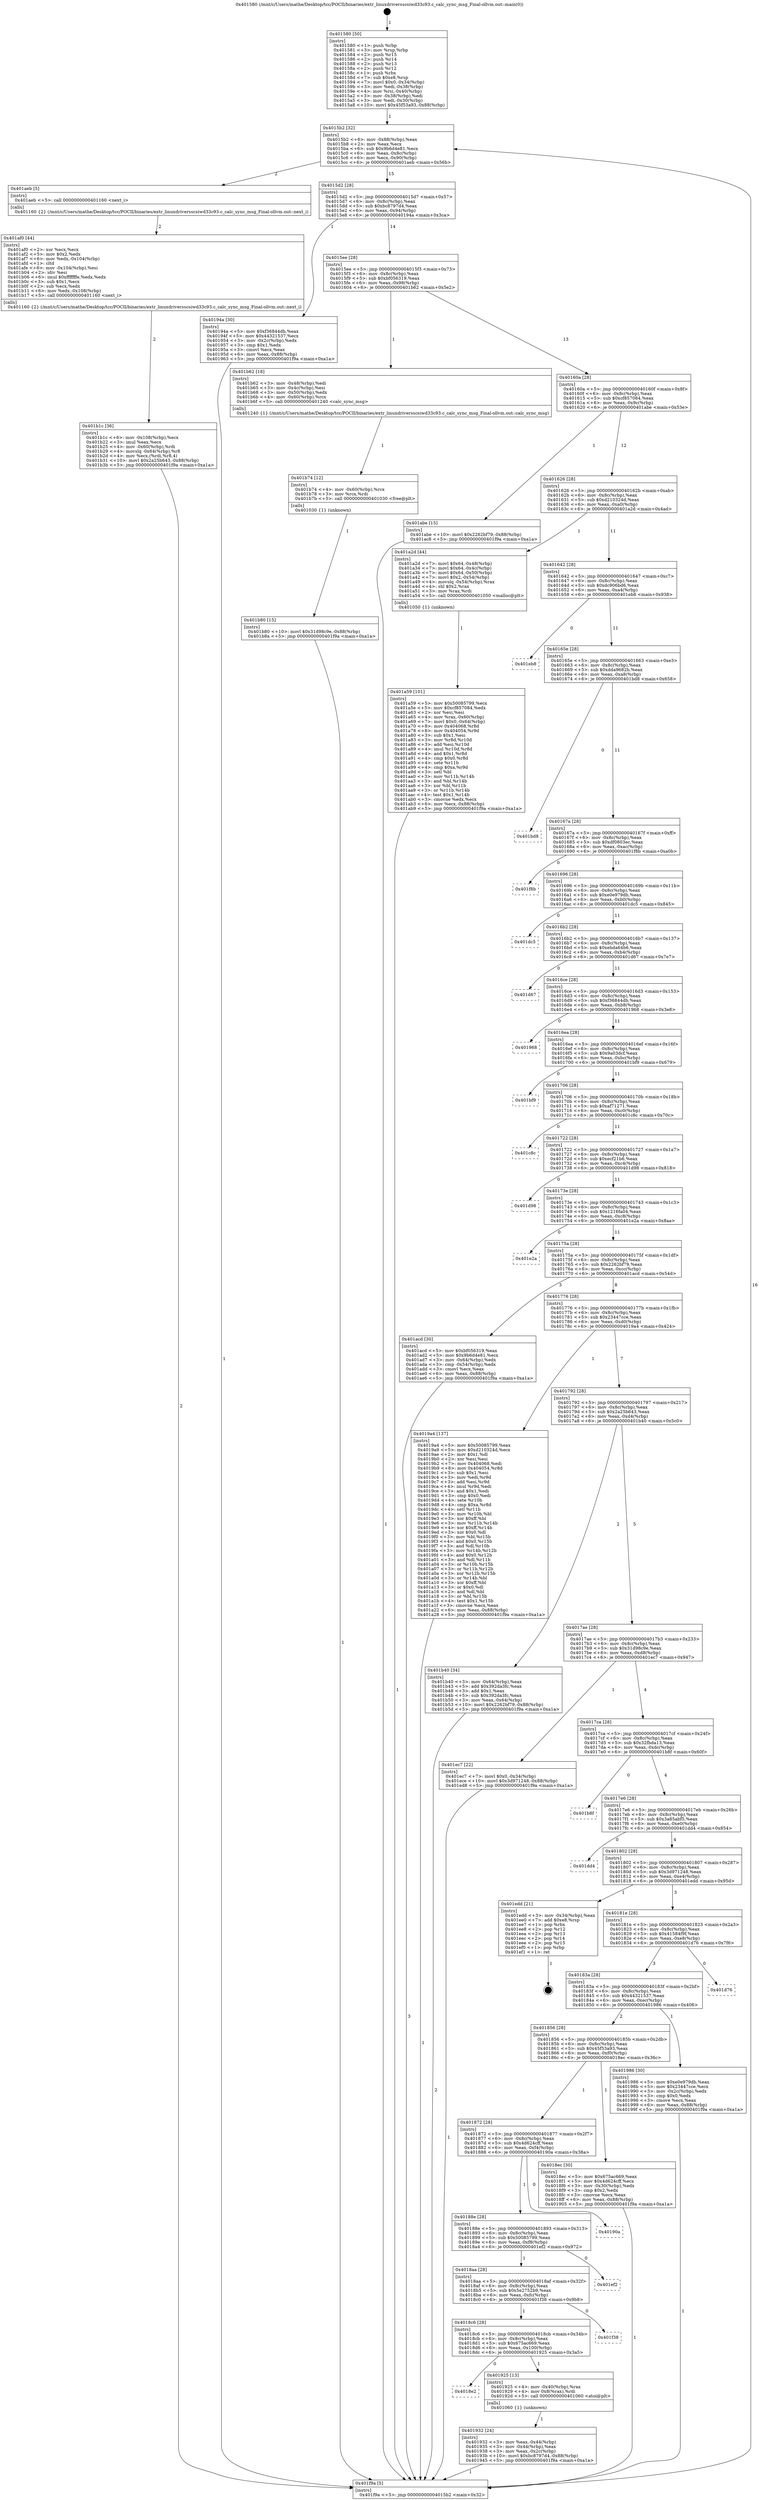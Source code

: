 digraph "0x401580" {
  label = "0x401580 (/mnt/c/Users/mathe/Desktop/tcc/POCII/binaries/extr_linuxdriversscsiwd33c93.c_calc_sync_msg_Final-ollvm.out::main(0))"
  labelloc = "t"
  node[shape=record]

  Entry [label="",width=0.3,height=0.3,shape=circle,fillcolor=black,style=filled]
  "0x4015b2" [label="{
     0x4015b2 [32]\l
     | [instrs]\l
     &nbsp;&nbsp;0x4015b2 \<+6\>: mov -0x88(%rbp),%eax\l
     &nbsp;&nbsp;0x4015b8 \<+2\>: mov %eax,%ecx\l
     &nbsp;&nbsp;0x4015ba \<+6\>: sub $0x9b6d4e81,%ecx\l
     &nbsp;&nbsp;0x4015c0 \<+6\>: mov %eax,-0x8c(%rbp)\l
     &nbsp;&nbsp;0x4015c6 \<+6\>: mov %ecx,-0x90(%rbp)\l
     &nbsp;&nbsp;0x4015cc \<+6\>: je 0000000000401aeb \<main+0x56b\>\l
  }"]
  "0x401aeb" [label="{
     0x401aeb [5]\l
     | [instrs]\l
     &nbsp;&nbsp;0x401aeb \<+5\>: call 0000000000401160 \<next_i\>\l
     | [calls]\l
     &nbsp;&nbsp;0x401160 \{2\} (/mnt/c/Users/mathe/Desktop/tcc/POCII/binaries/extr_linuxdriversscsiwd33c93.c_calc_sync_msg_Final-ollvm.out::next_i)\l
  }"]
  "0x4015d2" [label="{
     0x4015d2 [28]\l
     | [instrs]\l
     &nbsp;&nbsp;0x4015d2 \<+5\>: jmp 00000000004015d7 \<main+0x57\>\l
     &nbsp;&nbsp;0x4015d7 \<+6\>: mov -0x8c(%rbp),%eax\l
     &nbsp;&nbsp;0x4015dd \<+5\>: sub $0xbc8797d4,%eax\l
     &nbsp;&nbsp;0x4015e2 \<+6\>: mov %eax,-0x94(%rbp)\l
     &nbsp;&nbsp;0x4015e8 \<+6\>: je 000000000040194a \<main+0x3ca\>\l
  }"]
  Exit [label="",width=0.3,height=0.3,shape=circle,fillcolor=black,style=filled,peripheries=2]
  "0x40194a" [label="{
     0x40194a [30]\l
     | [instrs]\l
     &nbsp;&nbsp;0x40194a \<+5\>: mov $0xf36844db,%eax\l
     &nbsp;&nbsp;0x40194f \<+5\>: mov $0x44321537,%ecx\l
     &nbsp;&nbsp;0x401954 \<+3\>: mov -0x2c(%rbp),%edx\l
     &nbsp;&nbsp;0x401957 \<+3\>: cmp $0x1,%edx\l
     &nbsp;&nbsp;0x40195a \<+3\>: cmovl %ecx,%eax\l
     &nbsp;&nbsp;0x40195d \<+6\>: mov %eax,-0x88(%rbp)\l
     &nbsp;&nbsp;0x401963 \<+5\>: jmp 0000000000401f9a \<main+0xa1a\>\l
  }"]
  "0x4015ee" [label="{
     0x4015ee [28]\l
     | [instrs]\l
     &nbsp;&nbsp;0x4015ee \<+5\>: jmp 00000000004015f3 \<main+0x73\>\l
     &nbsp;&nbsp;0x4015f3 \<+6\>: mov -0x8c(%rbp),%eax\l
     &nbsp;&nbsp;0x4015f9 \<+5\>: sub $0xbf056319,%eax\l
     &nbsp;&nbsp;0x4015fe \<+6\>: mov %eax,-0x98(%rbp)\l
     &nbsp;&nbsp;0x401604 \<+6\>: je 0000000000401b62 \<main+0x5e2\>\l
  }"]
  "0x401b80" [label="{
     0x401b80 [15]\l
     | [instrs]\l
     &nbsp;&nbsp;0x401b80 \<+10\>: movl $0x31d98c9e,-0x88(%rbp)\l
     &nbsp;&nbsp;0x401b8a \<+5\>: jmp 0000000000401f9a \<main+0xa1a\>\l
  }"]
  "0x401b62" [label="{
     0x401b62 [18]\l
     | [instrs]\l
     &nbsp;&nbsp;0x401b62 \<+3\>: mov -0x48(%rbp),%edi\l
     &nbsp;&nbsp;0x401b65 \<+3\>: mov -0x4c(%rbp),%esi\l
     &nbsp;&nbsp;0x401b68 \<+3\>: mov -0x50(%rbp),%edx\l
     &nbsp;&nbsp;0x401b6b \<+4\>: mov -0x60(%rbp),%rcx\l
     &nbsp;&nbsp;0x401b6f \<+5\>: call 0000000000401240 \<calc_sync_msg\>\l
     | [calls]\l
     &nbsp;&nbsp;0x401240 \{1\} (/mnt/c/Users/mathe/Desktop/tcc/POCII/binaries/extr_linuxdriversscsiwd33c93.c_calc_sync_msg_Final-ollvm.out::calc_sync_msg)\l
  }"]
  "0x40160a" [label="{
     0x40160a [28]\l
     | [instrs]\l
     &nbsp;&nbsp;0x40160a \<+5\>: jmp 000000000040160f \<main+0x8f\>\l
     &nbsp;&nbsp;0x40160f \<+6\>: mov -0x8c(%rbp),%eax\l
     &nbsp;&nbsp;0x401615 \<+5\>: sub $0xcf857084,%eax\l
     &nbsp;&nbsp;0x40161a \<+6\>: mov %eax,-0x9c(%rbp)\l
     &nbsp;&nbsp;0x401620 \<+6\>: je 0000000000401abe \<main+0x53e\>\l
  }"]
  "0x401b74" [label="{
     0x401b74 [12]\l
     | [instrs]\l
     &nbsp;&nbsp;0x401b74 \<+4\>: mov -0x60(%rbp),%rcx\l
     &nbsp;&nbsp;0x401b78 \<+3\>: mov %rcx,%rdi\l
     &nbsp;&nbsp;0x401b7b \<+5\>: call 0000000000401030 \<free@plt\>\l
     | [calls]\l
     &nbsp;&nbsp;0x401030 \{1\} (unknown)\l
  }"]
  "0x401abe" [label="{
     0x401abe [15]\l
     | [instrs]\l
     &nbsp;&nbsp;0x401abe \<+10\>: movl $0x2262bf79,-0x88(%rbp)\l
     &nbsp;&nbsp;0x401ac8 \<+5\>: jmp 0000000000401f9a \<main+0xa1a\>\l
  }"]
  "0x401626" [label="{
     0x401626 [28]\l
     | [instrs]\l
     &nbsp;&nbsp;0x401626 \<+5\>: jmp 000000000040162b \<main+0xab\>\l
     &nbsp;&nbsp;0x40162b \<+6\>: mov -0x8c(%rbp),%eax\l
     &nbsp;&nbsp;0x401631 \<+5\>: sub $0xd210324d,%eax\l
     &nbsp;&nbsp;0x401636 \<+6\>: mov %eax,-0xa0(%rbp)\l
     &nbsp;&nbsp;0x40163c \<+6\>: je 0000000000401a2d \<main+0x4ad\>\l
  }"]
  "0x401b1c" [label="{
     0x401b1c [36]\l
     | [instrs]\l
     &nbsp;&nbsp;0x401b1c \<+6\>: mov -0x108(%rbp),%ecx\l
     &nbsp;&nbsp;0x401b22 \<+3\>: imul %eax,%ecx\l
     &nbsp;&nbsp;0x401b25 \<+4\>: mov -0x60(%rbp),%rdi\l
     &nbsp;&nbsp;0x401b29 \<+4\>: movslq -0x64(%rbp),%r8\l
     &nbsp;&nbsp;0x401b2d \<+4\>: mov %ecx,(%rdi,%r8,4)\l
     &nbsp;&nbsp;0x401b31 \<+10\>: movl $0x2a25b643,-0x88(%rbp)\l
     &nbsp;&nbsp;0x401b3b \<+5\>: jmp 0000000000401f9a \<main+0xa1a\>\l
  }"]
  "0x401a2d" [label="{
     0x401a2d [44]\l
     | [instrs]\l
     &nbsp;&nbsp;0x401a2d \<+7\>: movl $0x64,-0x48(%rbp)\l
     &nbsp;&nbsp;0x401a34 \<+7\>: movl $0x64,-0x4c(%rbp)\l
     &nbsp;&nbsp;0x401a3b \<+7\>: movl $0x64,-0x50(%rbp)\l
     &nbsp;&nbsp;0x401a42 \<+7\>: movl $0x2,-0x54(%rbp)\l
     &nbsp;&nbsp;0x401a49 \<+4\>: movslq -0x54(%rbp),%rax\l
     &nbsp;&nbsp;0x401a4d \<+4\>: shl $0x2,%rax\l
     &nbsp;&nbsp;0x401a51 \<+3\>: mov %rax,%rdi\l
     &nbsp;&nbsp;0x401a54 \<+5\>: call 0000000000401050 \<malloc@plt\>\l
     | [calls]\l
     &nbsp;&nbsp;0x401050 \{1\} (unknown)\l
  }"]
  "0x401642" [label="{
     0x401642 [28]\l
     | [instrs]\l
     &nbsp;&nbsp;0x401642 \<+5\>: jmp 0000000000401647 \<main+0xc7\>\l
     &nbsp;&nbsp;0x401647 \<+6\>: mov -0x8c(%rbp),%eax\l
     &nbsp;&nbsp;0x40164d \<+5\>: sub $0xdc906bd6,%eax\l
     &nbsp;&nbsp;0x401652 \<+6\>: mov %eax,-0xa4(%rbp)\l
     &nbsp;&nbsp;0x401658 \<+6\>: je 0000000000401eb8 \<main+0x938\>\l
  }"]
  "0x401af0" [label="{
     0x401af0 [44]\l
     | [instrs]\l
     &nbsp;&nbsp;0x401af0 \<+2\>: xor %ecx,%ecx\l
     &nbsp;&nbsp;0x401af2 \<+5\>: mov $0x2,%edx\l
     &nbsp;&nbsp;0x401af7 \<+6\>: mov %edx,-0x104(%rbp)\l
     &nbsp;&nbsp;0x401afd \<+1\>: cltd\l
     &nbsp;&nbsp;0x401afe \<+6\>: mov -0x104(%rbp),%esi\l
     &nbsp;&nbsp;0x401b04 \<+2\>: idiv %esi\l
     &nbsp;&nbsp;0x401b06 \<+6\>: imul $0xfffffffe,%edx,%edx\l
     &nbsp;&nbsp;0x401b0c \<+3\>: sub $0x1,%ecx\l
     &nbsp;&nbsp;0x401b0f \<+2\>: sub %ecx,%edx\l
     &nbsp;&nbsp;0x401b11 \<+6\>: mov %edx,-0x108(%rbp)\l
     &nbsp;&nbsp;0x401b17 \<+5\>: call 0000000000401160 \<next_i\>\l
     | [calls]\l
     &nbsp;&nbsp;0x401160 \{2\} (/mnt/c/Users/mathe/Desktop/tcc/POCII/binaries/extr_linuxdriversscsiwd33c93.c_calc_sync_msg_Final-ollvm.out::next_i)\l
  }"]
  "0x401eb8" [label="{
     0x401eb8\l
  }", style=dashed]
  "0x40165e" [label="{
     0x40165e [28]\l
     | [instrs]\l
     &nbsp;&nbsp;0x40165e \<+5\>: jmp 0000000000401663 \<main+0xe3\>\l
     &nbsp;&nbsp;0x401663 \<+6\>: mov -0x8c(%rbp),%eax\l
     &nbsp;&nbsp;0x401669 \<+5\>: sub $0xdda9682b,%eax\l
     &nbsp;&nbsp;0x40166e \<+6\>: mov %eax,-0xa8(%rbp)\l
     &nbsp;&nbsp;0x401674 \<+6\>: je 0000000000401bd8 \<main+0x658\>\l
  }"]
  "0x401a59" [label="{
     0x401a59 [101]\l
     | [instrs]\l
     &nbsp;&nbsp;0x401a59 \<+5\>: mov $0x50085799,%ecx\l
     &nbsp;&nbsp;0x401a5e \<+5\>: mov $0xcf857084,%edx\l
     &nbsp;&nbsp;0x401a63 \<+2\>: xor %esi,%esi\l
     &nbsp;&nbsp;0x401a65 \<+4\>: mov %rax,-0x60(%rbp)\l
     &nbsp;&nbsp;0x401a69 \<+7\>: movl $0x0,-0x64(%rbp)\l
     &nbsp;&nbsp;0x401a70 \<+8\>: mov 0x404068,%r8d\l
     &nbsp;&nbsp;0x401a78 \<+8\>: mov 0x404054,%r9d\l
     &nbsp;&nbsp;0x401a80 \<+3\>: sub $0x1,%esi\l
     &nbsp;&nbsp;0x401a83 \<+3\>: mov %r8d,%r10d\l
     &nbsp;&nbsp;0x401a86 \<+3\>: add %esi,%r10d\l
     &nbsp;&nbsp;0x401a89 \<+4\>: imul %r10d,%r8d\l
     &nbsp;&nbsp;0x401a8d \<+4\>: and $0x1,%r8d\l
     &nbsp;&nbsp;0x401a91 \<+4\>: cmp $0x0,%r8d\l
     &nbsp;&nbsp;0x401a95 \<+4\>: sete %r11b\l
     &nbsp;&nbsp;0x401a99 \<+4\>: cmp $0xa,%r9d\l
     &nbsp;&nbsp;0x401a9d \<+3\>: setl %bl\l
     &nbsp;&nbsp;0x401aa0 \<+3\>: mov %r11b,%r14b\l
     &nbsp;&nbsp;0x401aa3 \<+3\>: and %bl,%r14b\l
     &nbsp;&nbsp;0x401aa6 \<+3\>: xor %bl,%r11b\l
     &nbsp;&nbsp;0x401aa9 \<+3\>: or %r11b,%r14b\l
     &nbsp;&nbsp;0x401aac \<+4\>: test $0x1,%r14b\l
     &nbsp;&nbsp;0x401ab0 \<+3\>: cmovne %edx,%ecx\l
     &nbsp;&nbsp;0x401ab3 \<+6\>: mov %ecx,-0x88(%rbp)\l
     &nbsp;&nbsp;0x401ab9 \<+5\>: jmp 0000000000401f9a \<main+0xa1a\>\l
  }"]
  "0x401bd8" [label="{
     0x401bd8\l
  }", style=dashed]
  "0x40167a" [label="{
     0x40167a [28]\l
     | [instrs]\l
     &nbsp;&nbsp;0x40167a \<+5\>: jmp 000000000040167f \<main+0xff\>\l
     &nbsp;&nbsp;0x40167f \<+6\>: mov -0x8c(%rbp),%eax\l
     &nbsp;&nbsp;0x401685 \<+5\>: sub $0xdf0803ec,%eax\l
     &nbsp;&nbsp;0x40168a \<+6\>: mov %eax,-0xac(%rbp)\l
     &nbsp;&nbsp;0x401690 \<+6\>: je 0000000000401f8b \<main+0xa0b\>\l
  }"]
  "0x401932" [label="{
     0x401932 [24]\l
     | [instrs]\l
     &nbsp;&nbsp;0x401932 \<+3\>: mov %eax,-0x44(%rbp)\l
     &nbsp;&nbsp;0x401935 \<+3\>: mov -0x44(%rbp),%eax\l
     &nbsp;&nbsp;0x401938 \<+3\>: mov %eax,-0x2c(%rbp)\l
     &nbsp;&nbsp;0x40193b \<+10\>: movl $0xbc8797d4,-0x88(%rbp)\l
     &nbsp;&nbsp;0x401945 \<+5\>: jmp 0000000000401f9a \<main+0xa1a\>\l
  }"]
  "0x401f8b" [label="{
     0x401f8b\l
  }", style=dashed]
  "0x401696" [label="{
     0x401696 [28]\l
     | [instrs]\l
     &nbsp;&nbsp;0x401696 \<+5\>: jmp 000000000040169b \<main+0x11b\>\l
     &nbsp;&nbsp;0x40169b \<+6\>: mov -0x8c(%rbp),%eax\l
     &nbsp;&nbsp;0x4016a1 \<+5\>: sub $0xe0e979db,%eax\l
     &nbsp;&nbsp;0x4016a6 \<+6\>: mov %eax,-0xb0(%rbp)\l
     &nbsp;&nbsp;0x4016ac \<+6\>: je 0000000000401dc5 \<main+0x845\>\l
  }"]
  "0x4018e2" [label="{
     0x4018e2\l
  }", style=dashed]
  "0x401dc5" [label="{
     0x401dc5\l
  }", style=dashed]
  "0x4016b2" [label="{
     0x4016b2 [28]\l
     | [instrs]\l
     &nbsp;&nbsp;0x4016b2 \<+5\>: jmp 00000000004016b7 \<main+0x137\>\l
     &nbsp;&nbsp;0x4016b7 \<+6\>: mov -0x8c(%rbp),%eax\l
     &nbsp;&nbsp;0x4016bd \<+5\>: sub $0xebda64b6,%eax\l
     &nbsp;&nbsp;0x4016c2 \<+6\>: mov %eax,-0xb4(%rbp)\l
     &nbsp;&nbsp;0x4016c8 \<+6\>: je 0000000000401d67 \<main+0x7e7\>\l
  }"]
  "0x401925" [label="{
     0x401925 [13]\l
     | [instrs]\l
     &nbsp;&nbsp;0x401925 \<+4\>: mov -0x40(%rbp),%rax\l
     &nbsp;&nbsp;0x401929 \<+4\>: mov 0x8(%rax),%rdi\l
     &nbsp;&nbsp;0x40192d \<+5\>: call 0000000000401060 \<atoi@plt\>\l
     | [calls]\l
     &nbsp;&nbsp;0x401060 \{1\} (unknown)\l
  }"]
  "0x401d67" [label="{
     0x401d67\l
  }", style=dashed]
  "0x4016ce" [label="{
     0x4016ce [28]\l
     | [instrs]\l
     &nbsp;&nbsp;0x4016ce \<+5\>: jmp 00000000004016d3 \<main+0x153\>\l
     &nbsp;&nbsp;0x4016d3 \<+6\>: mov -0x8c(%rbp),%eax\l
     &nbsp;&nbsp;0x4016d9 \<+5\>: sub $0xf36844db,%eax\l
     &nbsp;&nbsp;0x4016de \<+6\>: mov %eax,-0xb8(%rbp)\l
     &nbsp;&nbsp;0x4016e4 \<+6\>: je 0000000000401968 \<main+0x3e8\>\l
  }"]
  "0x4018c6" [label="{
     0x4018c6 [28]\l
     | [instrs]\l
     &nbsp;&nbsp;0x4018c6 \<+5\>: jmp 00000000004018cb \<main+0x34b\>\l
     &nbsp;&nbsp;0x4018cb \<+6\>: mov -0x8c(%rbp),%eax\l
     &nbsp;&nbsp;0x4018d1 \<+5\>: sub $0x675ac669,%eax\l
     &nbsp;&nbsp;0x4018d6 \<+6\>: mov %eax,-0x100(%rbp)\l
     &nbsp;&nbsp;0x4018dc \<+6\>: je 0000000000401925 \<main+0x3a5\>\l
  }"]
  "0x401968" [label="{
     0x401968\l
  }", style=dashed]
  "0x4016ea" [label="{
     0x4016ea [28]\l
     | [instrs]\l
     &nbsp;&nbsp;0x4016ea \<+5\>: jmp 00000000004016ef \<main+0x16f\>\l
     &nbsp;&nbsp;0x4016ef \<+6\>: mov -0x8c(%rbp),%eax\l
     &nbsp;&nbsp;0x4016f5 \<+5\>: sub $0x9a03dcf,%eax\l
     &nbsp;&nbsp;0x4016fa \<+6\>: mov %eax,-0xbc(%rbp)\l
     &nbsp;&nbsp;0x401700 \<+6\>: je 0000000000401bf9 \<main+0x679\>\l
  }"]
  "0x401f38" [label="{
     0x401f38\l
  }", style=dashed]
  "0x401bf9" [label="{
     0x401bf9\l
  }", style=dashed]
  "0x401706" [label="{
     0x401706 [28]\l
     | [instrs]\l
     &nbsp;&nbsp;0x401706 \<+5\>: jmp 000000000040170b \<main+0x18b\>\l
     &nbsp;&nbsp;0x40170b \<+6\>: mov -0x8c(%rbp),%eax\l
     &nbsp;&nbsp;0x401711 \<+5\>: sub $0xaf71271,%eax\l
     &nbsp;&nbsp;0x401716 \<+6\>: mov %eax,-0xc0(%rbp)\l
     &nbsp;&nbsp;0x40171c \<+6\>: je 0000000000401c8c \<main+0x70c\>\l
  }"]
  "0x4018aa" [label="{
     0x4018aa [28]\l
     | [instrs]\l
     &nbsp;&nbsp;0x4018aa \<+5\>: jmp 00000000004018af \<main+0x32f\>\l
     &nbsp;&nbsp;0x4018af \<+6\>: mov -0x8c(%rbp),%eax\l
     &nbsp;&nbsp;0x4018b5 \<+5\>: sub $0x5e2752b9,%eax\l
     &nbsp;&nbsp;0x4018ba \<+6\>: mov %eax,-0xfc(%rbp)\l
     &nbsp;&nbsp;0x4018c0 \<+6\>: je 0000000000401f38 \<main+0x9b8\>\l
  }"]
  "0x401c8c" [label="{
     0x401c8c\l
  }", style=dashed]
  "0x401722" [label="{
     0x401722 [28]\l
     | [instrs]\l
     &nbsp;&nbsp;0x401722 \<+5\>: jmp 0000000000401727 \<main+0x1a7\>\l
     &nbsp;&nbsp;0x401727 \<+6\>: mov -0x8c(%rbp),%eax\l
     &nbsp;&nbsp;0x40172d \<+5\>: sub $0xecf21b6,%eax\l
     &nbsp;&nbsp;0x401732 \<+6\>: mov %eax,-0xc4(%rbp)\l
     &nbsp;&nbsp;0x401738 \<+6\>: je 0000000000401d98 \<main+0x818\>\l
  }"]
  "0x401ef2" [label="{
     0x401ef2\l
  }", style=dashed]
  "0x401d98" [label="{
     0x401d98\l
  }", style=dashed]
  "0x40173e" [label="{
     0x40173e [28]\l
     | [instrs]\l
     &nbsp;&nbsp;0x40173e \<+5\>: jmp 0000000000401743 \<main+0x1c3\>\l
     &nbsp;&nbsp;0x401743 \<+6\>: mov -0x8c(%rbp),%eax\l
     &nbsp;&nbsp;0x401749 \<+5\>: sub $0x1216fa04,%eax\l
     &nbsp;&nbsp;0x40174e \<+6\>: mov %eax,-0xc8(%rbp)\l
     &nbsp;&nbsp;0x401754 \<+6\>: je 0000000000401e2a \<main+0x8aa\>\l
  }"]
  "0x40188e" [label="{
     0x40188e [28]\l
     | [instrs]\l
     &nbsp;&nbsp;0x40188e \<+5\>: jmp 0000000000401893 \<main+0x313\>\l
     &nbsp;&nbsp;0x401893 \<+6\>: mov -0x8c(%rbp),%eax\l
     &nbsp;&nbsp;0x401899 \<+5\>: sub $0x50085799,%eax\l
     &nbsp;&nbsp;0x40189e \<+6\>: mov %eax,-0xf8(%rbp)\l
     &nbsp;&nbsp;0x4018a4 \<+6\>: je 0000000000401ef2 \<main+0x972\>\l
  }"]
  "0x401e2a" [label="{
     0x401e2a\l
  }", style=dashed]
  "0x40175a" [label="{
     0x40175a [28]\l
     | [instrs]\l
     &nbsp;&nbsp;0x40175a \<+5\>: jmp 000000000040175f \<main+0x1df\>\l
     &nbsp;&nbsp;0x40175f \<+6\>: mov -0x8c(%rbp),%eax\l
     &nbsp;&nbsp;0x401765 \<+5\>: sub $0x2262bf79,%eax\l
     &nbsp;&nbsp;0x40176a \<+6\>: mov %eax,-0xcc(%rbp)\l
     &nbsp;&nbsp;0x401770 \<+6\>: je 0000000000401acd \<main+0x54d\>\l
  }"]
  "0x40190a" [label="{
     0x40190a\l
  }", style=dashed]
  "0x401acd" [label="{
     0x401acd [30]\l
     | [instrs]\l
     &nbsp;&nbsp;0x401acd \<+5\>: mov $0xbf056319,%eax\l
     &nbsp;&nbsp;0x401ad2 \<+5\>: mov $0x9b6d4e81,%ecx\l
     &nbsp;&nbsp;0x401ad7 \<+3\>: mov -0x64(%rbp),%edx\l
     &nbsp;&nbsp;0x401ada \<+3\>: cmp -0x54(%rbp),%edx\l
     &nbsp;&nbsp;0x401add \<+3\>: cmovl %ecx,%eax\l
     &nbsp;&nbsp;0x401ae0 \<+6\>: mov %eax,-0x88(%rbp)\l
     &nbsp;&nbsp;0x401ae6 \<+5\>: jmp 0000000000401f9a \<main+0xa1a\>\l
  }"]
  "0x401776" [label="{
     0x401776 [28]\l
     | [instrs]\l
     &nbsp;&nbsp;0x401776 \<+5\>: jmp 000000000040177b \<main+0x1fb\>\l
     &nbsp;&nbsp;0x40177b \<+6\>: mov -0x8c(%rbp),%eax\l
     &nbsp;&nbsp;0x401781 \<+5\>: sub $0x23447cce,%eax\l
     &nbsp;&nbsp;0x401786 \<+6\>: mov %eax,-0xd0(%rbp)\l
     &nbsp;&nbsp;0x40178c \<+6\>: je 00000000004019a4 \<main+0x424\>\l
  }"]
  "0x401580" [label="{
     0x401580 [50]\l
     | [instrs]\l
     &nbsp;&nbsp;0x401580 \<+1\>: push %rbp\l
     &nbsp;&nbsp;0x401581 \<+3\>: mov %rsp,%rbp\l
     &nbsp;&nbsp;0x401584 \<+2\>: push %r15\l
     &nbsp;&nbsp;0x401586 \<+2\>: push %r14\l
     &nbsp;&nbsp;0x401588 \<+2\>: push %r13\l
     &nbsp;&nbsp;0x40158a \<+2\>: push %r12\l
     &nbsp;&nbsp;0x40158c \<+1\>: push %rbx\l
     &nbsp;&nbsp;0x40158d \<+7\>: sub $0xe8,%rsp\l
     &nbsp;&nbsp;0x401594 \<+7\>: movl $0x0,-0x34(%rbp)\l
     &nbsp;&nbsp;0x40159b \<+3\>: mov %edi,-0x38(%rbp)\l
     &nbsp;&nbsp;0x40159e \<+4\>: mov %rsi,-0x40(%rbp)\l
     &nbsp;&nbsp;0x4015a2 \<+3\>: mov -0x38(%rbp),%edi\l
     &nbsp;&nbsp;0x4015a5 \<+3\>: mov %edi,-0x30(%rbp)\l
     &nbsp;&nbsp;0x4015a8 \<+10\>: movl $0x45f53a93,-0x88(%rbp)\l
  }"]
  "0x4019a4" [label="{
     0x4019a4 [137]\l
     | [instrs]\l
     &nbsp;&nbsp;0x4019a4 \<+5\>: mov $0x50085799,%eax\l
     &nbsp;&nbsp;0x4019a9 \<+5\>: mov $0xd210324d,%ecx\l
     &nbsp;&nbsp;0x4019ae \<+2\>: mov $0x1,%dl\l
     &nbsp;&nbsp;0x4019b0 \<+2\>: xor %esi,%esi\l
     &nbsp;&nbsp;0x4019b2 \<+7\>: mov 0x404068,%edi\l
     &nbsp;&nbsp;0x4019b9 \<+8\>: mov 0x404054,%r8d\l
     &nbsp;&nbsp;0x4019c1 \<+3\>: sub $0x1,%esi\l
     &nbsp;&nbsp;0x4019c4 \<+3\>: mov %edi,%r9d\l
     &nbsp;&nbsp;0x4019c7 \<+3\>: add %esi,%r9d\l
     &nbsp;&nbsp;0x4019ca \<+4\>: imul %r9d,%edi\l
     &nbsp;&nbsp;0x4019ce \<+3\>: and $0x1,%edi\l
     &nbsp;&nbsp;0x4019d1 \<+3\>: cmp $0x0,%edi\l
     &nbsp;&nbsp;0x4019d4 \<+4\>: sete %r10b\l
     &nbsp;&nbsp;0x4019d8 \<+4\>: cmp $0xa,%r8d\l
     &nbsp;&nbsp;0x4019dc \<+4\>: setl %r11b\l
     &nbsp;&nbsp;0x4019e0 \<+3\>: mov %r10b,%bl\l
     &nbsp;&nbsp;0x4019e3 \<+3\>: xor $0xff,%bl\l
     &nbsp;&nbsp;0x4019e6 \<+3\>: mov %r11b,%r14b\l
     &nbsp;&nbsp;0x4019e9 \<+4\>: xor $0xff,%r14b\l
     &nbsp;&nbsp;0x4019ed \<+3\>: xor $0x0,%dl\l
     &nbsp;&nbsp;0x4019f0 \<+3\>: mov %bl,%r15b\l
     &nbsp;&nbsp;0x4019f3 \<+4\>: and $0x0,%r15b\l
     &nbsp;&nbsp;0x4019f7 \<+3\>: and %dl,%r10b\l
     &nbsp;&nbsp;0x4019fa \<+3\>: mov %r14b,%r12b\l
     &nbsp;&nbsp;0x4019fd \<+4\>: and $0x0,%r12b\l
     &nbsp;&nbsp;0x401a01 \<+3\>: and %dl,%r11b\l
     &nbsp;&nbsp;0x401a04 \<+3\>: or %r10b,%r15b\l
     &nbsp;&nbsp;0x401a07 \<+3\>: or %r11b,%r12b\l
     &nbsp;&nbsp;0x401a0a \<+3\>: xor %r12b,%r15b\l
     &nbsp;&nbsp;0x401a0d \<+3\>: or %r14b,%bl\l
     &nbsp;&nbsp;0x401a10 \<+3\>: xor $0xff,%bl\l
     &nbsp;&nbsp;0x401a13 \<+3\>: or $0x0,%dl\l
     &nbsp;&nbsp;0x401a16 \<+2\>: and %dl,%bl\l
     &nbsp;&nbsp;0x401a18 \<+3\>: or %bl,%r15b\l
     &nbsp;&nbsp;0x401a1b \<+4\>: test $0x1,%r15b\l
     &nbsp;&nbsp;0x401a1f \<+3\>: cmovne %ecx,%eax\l
     &nbsp;&nbsp;0x401a22 \<+6\>: mov %eax,-0x88(%rbp)\l
     &nbsp;&nbsp;0x401a28 \<+5\>: jmp 0000000000401f9a \<main+0xa1a\>\l
  }"]
  "0x401792" [label="{
     0x401792 [28]\l
     | [instrs]\l
     &nbsp;&nbsp;0x401792 \<+5\>: jmp 0000000000401797 \<main+0x217\>\l
     &nbsp;&nbsp;0x401797 \<+6\>: mov -0x8c(%rbp),%eax\l
     &nbsp;&nbsp;0x40179d \<+5\>: sub $0x2a25b643,%eax\l
     &nbsp;&nbsp;0x4017a2 \<+6\>: mov %eax,-0xd4(%rbp)\l
     &nbsp;&nbsp;0x4017a8 \<+6\>: je 0000000000401b40 \<main+0x5c0\>\l
  }"]
  "0x401f9a" [label="{
     0x401f9a [5]\l
     | [instrs]\l
     &nbsp;&nbsp;0x401f9a \<+5\>: jmp 00000000004015b2 \<main+0x32\>\l
  }"]
  "0x401b40" [label="{
     0x401b40 [34]\l
     | [instrs]\l
     &nbsp;&nbsp;0x401b40 \<+3\>: mov -0x64(%rbp),%eax\l
     &nbsp;&nbsp;0x401b43 \<+5\>: add $0x392da3fc,%eax\l
     &nbsp;&nbsp;0x401b48 \<+3\>: add $0x1,%eax\l
     &nbsp;&nbsp;0x401b4b \<+5\>: sub $0x392da3fc,%eax\l
     &nbsp;&nbsp;0x401b50 \<+3\>: mov %eax,-0x64(%rbp)\l
     &nbsp;&nbsp;0x401b53 \<+10\>: movl $0x2262bf79,-0x88(%rbp)\l
     &nbsp;&nbsp;0x401b5d \<+5\>: jmp 0000000000401f9a \<main+0xa1a\>\l
  }"]
  "0x4017ae" [label="{
     0x4017ae [28]\l
     | [instrs]\l
     &nbsp;&nbsp;0x4017ae \<+5\>: jmp 00000000004017b3 \<main+0x233\>\l
     &nbsp;&nbsp;0x4017b3 \<+6\>: mov -0x8c(%rbp),%eax\l
     &nbsp;&nbsp;0x4017b9 \<+5\>: sub $0x31d98c9e,%eax\l
     &nbsp;&nbsp;0x4017be \<+6\>: mov %eax,-0xd8(%rbp)\l
     &nbsp;&nbsp;0x4017c4 \<+6\>: je 0000000000401ec7 \<main+0x947\>\l
  }"]
  "0x401872" [label="{
     0x401872 [28]\l
     | [instrs]\l
     &nbsp;&nbsp;0x401872 \<+5\>: jmp 0000000000401877 \<main+0x2f7\>\l
     &nbsp;&nbsp;0x401877 \<+6\>: mov -0x8c(%rbp),%eax\l
     &nbsp;&nbsp;0x40187d \<+5\>: sub $0x4d624cff,%eax\l
     &nbsp;&nbsp;0x401882 \<+6\>: mov %eax,-0xf4(%rbp)\l
     &nbsp;&nbsp;0x401888 \<+6\>: je 000000000040190a \<main+0x38a\>\l
  }"]
  "0x401ec7" [label="{
     0x401ec7 [22]\l
     | [instrs]\l
     &nbsp;&nbsp;0x401ec7 \<+7\>: movl $0x0,-0x34(%rbp)\l
     &nbsp;&nbsp;0x401ece \<+10\>: movl $0x3d971248,-0x88(%rbp)\l
     &nbsp;&nbsp;0x401ed8 \<+5\>: jmp 0000000000401f9a \<main+0xa1a\>\l
  }"]
  "0x4017ca" [label="{
     0x4017ca [28]\l
     | [instrs]\l
     &nbsp;&nbsp;0x4017ca \<+5\>: jmp 00000000004017cf \<main+0x24f\>\l
     &nbsp;&nbsp;0x4017cf \<+6\>: mov -0x8c(%rbp),%eax\l
     &nbsp;&nbsp;0x4017d5 \<+5\>: sub $0x32fbda13,%eax\l
     &nbsp;&nbsp;0x4017da \<+6\>: mov %eax,-0xdc(%rbp)\l
     &nbsp;&nbsp;0x4017e0 \<+6\>: je 0000000000401b8f \<main+0x60f\>\l
  }"]
  "0x4018ec" [label="{
     0x4018ec [30]\l
     | [instrs]\l
     &nbsp;&nbsp;0x4018ec \<+5\>: mov $0x675ac669,%eax\l
     &nbsp;&nbsp;0x4018f1 \<+5\>: mov $0x4d624cff,%ecx\l
     &nbsp;&nbsp;0x4018f6 \<+3\>: mov -0x30(%rbp),%edx\l
     &nbsp;&nbsp;0x4018f9 \<+3\>: cmp $0x2,%edx\l
     &nbsp;&nbsp;0x4018fc \<+3\>: cmovne %ecx,%eax\l
     &nbsp;&nbsp;0x4018ff \<+6\>: mov %eax,-0x88(%rbp)\l
     &nbsp;&nbsp;0x401905 \<+5\>: jmp 0000000000401f9a \<main+0xa1a\>\l
  }"]
  "0x401b8f" [label="{
     0x401b8f\l
  }", style=dashed]
  "0x4017e6" [label="{
     0x4017e6 [28]\l
     | [instrs]\l
     &nbsp;&nbsp;0x4017e6 \<+5\>: jmp 00000000004017eb \<main+0x26b\>\l
     &nbsp;&nbsp;0x4017eb \<+6\>: mov -0x8c(%rbp),%eax\l
     &nbsp;&nbsp;0x4017f1 \<+5\>: sub $0x3a85abf5,%eax\l
     &nbsp;&nbsp;0x4017f6 \<+6\>: mov %eax,-0xe0(%rbp)\l
     &nbsp;&nbsp;0x4017fc \<+6\>: je 0000000000401dd4 \<main+0x854\>\l
  }"]
  "0x401856" [label="{
     0x401856 [28]\l
     | [instrs]\l
     &nbsp;&nbsp;0x401856 \<+5\>: jmp 000000000040185b \<main+0x2db\>\l
     &nbsp;&nbsp;0x40185b \<+6\>: mov -0x8c(%rbp),%eax\l
     &nbsp;&nbsp;0x401861 \<+5\>: sub $0x45f53a93,%eax\l
     &nbsp;&nbsp;0x401866 \<+6\>: mov %eax,-0xf0(%rbp)\l
     &nbsp;&nbsp;0x40186c \<+6\>: je 00000000004018ec \<main+0x36c\>\l
  }"]
  "0x401dd4" [label="{
     0x401dd4\l
  }", style=dashed]
  "0x401802" [label="{
     0x401802 [28]\l
     | [instrs]\l
     &nbsp;&nbsp;0x401802 \<+5\>: jmp 0000000000401807 \<main+0x287\>\l
     &nbsp;&nbsp;0x401807 \<+6\>: mov -0x8c(%rbp),%eax\l
     &nbsp;&nbsp;0x40180d \<+5\>: sub $0x3d971248,%eax\l
     &nbsp;&nbsp;0x401812 \<+6\>: mov %eax,-0xe4(%rbp)\l
     &nbsp;&nbsp;0x401818 \<+6\>: je 0000000000401edd \<main+0x95d\>\l
  }"]
  "0x401986" [label="{
     0x401986 [30]\l
     | [instrs]\l
     &nbsp;&nbsp;0x401986 \<+5\>: mov $0xe0e979db,%eax\l
     &nbsp;&nbsp;0x40198b \<+5\>: mov $0x23447cce,%ecx\l
     &nbsp;&nbsp;0x401990 \<+3\>: mov -0x2c(%rbp),%edx\l
     &nbsp;&nbsp;0x401993 \<+3\>: cmp $0x0,%edx\l
     &nbsp;&nbsp;0x401996 \<+3\>: cmove %ecx,%eax\l
     &nbsp;&nbsp;0x401999 \<+6\>: mov %eax,-0x88(%rbp)\l
     &nbsp;&nbsp;0x40199f \<+5\>: jmp 0000000000401f9a \<main+0xa1a\>\l
  }"]
  "0x401edd" [label="{
     0x401edd [21]\l
     | [instrs]\l
     &nbsp;&nbsp;0x401edd \<+3\>: mov -0x34(%rbp),%eax\l
     &nbsp;&nbsp;0x401ee0 \<+7\>: add $0xe8,%rsp\l
     &nbsp;&nbsp;0x401ee7 \<+1\>: pop %rbx\l
     &nbsp;&nbsp;0x401ee8 \<+2\>: pop %r12\l
     &nbsp;&nbsp;0x401eea \<+2\>: pop %r13\l
     &nbsp;&nbsp;0x401eec \<+2\>: pop %r14\l
     &nbsp;&nbsp;0x401eee \<+2\>: pop %r15\l
     &nbsp;&nbsp;0x401ef0 \<+1\>: pop %rbp\l
     &nbsp;&nbsp;0x401ef1 \<+1\>: ret\l
  }"]
  "0x40181e" [label="{
     0x40181e [28]\l
     | [instrs]\l
     &nbsp;&nbsp;0x40181e \<+5\>: jmp 0000000000401823 \<main+0x2a3\>\l
     &nbsp;&nbsp;0x401823 \<+6\>: mov -0x8c(%rbp),%eax\l
     &nbsp;&nbsp;0x401829 \<+5\>: sub $0x41584f9f,%eax\l
     &nbsp;&nbsp;0x40182e \<+6\>: mov %eax,-0xe8(%rbp)\l
     &nbsp;&nbsp;0x401834 \<+6\>: je 0000000000401d76 \<main+0x7f6\>\l
  }"]
  "0x40183a" [label="{
     0x40183a [28]\l
     | [instrs]\l
     &nbsp;&nbsp;0x40183a \<+5\>: jmp 000000000040183f \<main+0x2bf\>\l
     &nbsp;&nbsp;0x40183f \<+6\>: mov -0x8c(%rbp),%eax\l
     &nbsp;&nbsp;0x401845 \<+5\>: sub $0x44321537,%eax\l
     &nbsp;&nbsp;0x40184a \<+6\>: mov %eax,-0xec(%rbp)\l
     &nbsp;&nbsp;0x401850 \<+6\>: je 0000000000401986 \<main+0x406\>\l
  }"]
  "0x401d76" [label="{
     0x401d76\l
  }", style=dashed]
  Entry -> "0x401580" [label=" 1"]
  "0x4015b2" -> "0x401aeb" [label=" 2"]
  "0x4015b2" -> "0x4015d2" [label=" 15"]
  "0x401edd" -> Exit [label=" 1"]
  "0x4015d2" -> "0x40194a" [label=" 1"]
  "0x4015d2" -> "0x4015ee" [label=" 14"]
  "0x401ec7" -> "0x401f9a" [label=" 1"]
  "0x4015ee" -> "0x401b62" [label=" 1"]
  "0x4015ee" -> "0x40160a" [label=" 13"]
  "0x401b80" -> "0x401f9a" [label=" 1"]
  "0x40160a" -> "0x401abe" [label=" 1"]
  "0x40160a" -> "0x401626" [label=" 12"]
  "0x401b74" -> "0x401b80" [label=" 1"]
  "0x401626" -> "0x401a2d" [label=" 1"]
  "0x401626" -> "0x401642" [label=" 11"]
  "0x401b62" -> "0x401b74" [label=" 1"]
  "0x401642" -> "0x401eb8" [label=" 0"]
  "0x401642" -> "0x40165e" [label=" 11"]
  "0x401b40" -> "0x401f9a" [label=" 2"]
  "0x40165e" -> "0x401bd8" [label=" 0"]
  "0x40165e" -> "0x40167a" [label=" 11"]
  "0x401b1c" -> "0x401f9a" [label=" 2"]
  "0x40167a" -> "0x401f8b" [label=" 0"]
  "0x40167a" -> "0x401696" [label=" 11"]
  "0x401af0" -> "0x401b1c" [label=" 2"]
  "0x401696" -> "0x401dc5" [label=" 0"]
  "0x401696" -> "0x4016b2" [label=" 11"]
  "0x401aeb" -> "0x401af0" [label=" 2"]
  "0x4016b2" -> "0x401d67" [label=" 0"]
  "0x4016b2" -> "0x4016ce" [label=" 11"]
  "0x401acd" -> "0x401f9a" [label=" 3"]
  "0x4016ce" -> "0x401968" [label=" 0"]
  "0x4016ce" -> "0x4016ea" [label=" 11"]
  "0x401a59" -> "0x401f9a" [label=" 1"]
  "0x4016ea" -> "0x401bf9" [label=" 0"]
  "0x4016ea" -> "0x401706" [label=" 11"]
  "0x401a2d" -> "0x401a59" [label=" 1"]
  "0x401706" -> "0x401c8c" [label=" 0"]
  "0x401706" -> "0x401722" [label=" 11"]
  "0x401986" -> "0x401f9a" [label=" 1"]
  "0x401722" -> "0x401d98" [label=" 0"]
  "0x401722" -> "0x40173e" [label=" 11"]
  "0x40194a" -> "0x401f9a" [label=" 1"]
  "0x40173e" -> "0x401e2a" [label=" 0"]
  "0x40173e" -> "0x40175a" [label=" 11"]
  "0x401925" -> "0x401932" [label=" 1"]
  "0x40175a" -> "0x401acd" [label=" 3"]
  "0x40175a" -> "0x401776" [label=" 8"]
  "0x4018c6" -> "0x4018e2" [label=" 0"]
  "0x401776" -> "0x4019a4" [label=" 1"]
  "0x401776" -> "0x401792" [label=" 7"]
  "0x401abe" -> "0x401f9a" [label=" 1"]
  "0x401792" -> "0x401b40" [label=" 2"]
  "0x401792" -> "0x4017ae" [label=" 5"]
  "0x4018aa" -> "0x4018c6" [label=" 1"]
  "0x4017ae" -> "0x401ec7" [label=" 1"]
  "0x4017ae" -> "0x4017ca" [label=" 4"]
  "0x4018aa" -> "0x401f38" [label=" 0"]
  "0x4017ca" -> "0x401b8f" [label=" 0"]
  "0x4017ca" -> "0x4017e6" [label=" 4"]
  "0x4019a4" -> "0x401f9a" [label=" 1"]
  "0x4017e6" -> "0x401dd4" [label=" 0"]
  "0x4017e6" -> "0x401802" [label=" 4"]
  "0x40188e" -> "0x401ef2" [label=" 0"]
  "0x401802" -> "0x401edd" [label=" 1"]
  "0x401802" -> "0x40181e" [label=" 3"]
  "0x401932" -> "0x401f9a" [label=" 1"]
  "0x40181e" -> "0x401d76" [label=" 0"]
  "0x40181e" -> "0x40183a" [label=" 3"]
  "0x401872" -> "0x40188e" [label=" 1"]
  "0x40183a" -> "0x401986" [label=" 1"]
  "0x40183a" -> "0x401856" [label=" 2"]
  "0x40188e" -> "0x4018aa" [label=" 1"]
  "0x401856" -> "0x4018ec" [label=" 1"]
  "0x401856" -> "0x401872" [label=" 1"]
  "0x4018ec" -> "0x401f9a" [label=" 1"]
  "0x401580" -> "0x4015b2" [label=" 1"]
  "0x401f9a" -> "0x4015b2" [label=" 16"]
  "0x4018c6" -> "0x401925" [label=" 1"]
  "0x401872" -> "0x40190a" [label=" 0"]
}
